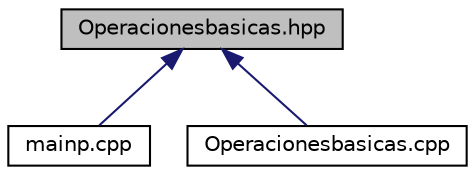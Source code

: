 digraph "Operacionesbasicas.hpp"
{
 // LATEX_PDF_SIZE
  edge [fontname="Helvetica",fontsize="10",labelfontname="Helvetica",labelfontsize="10"];
  node [fontname="Helvetica",fontsize="10",shape=record];
  Node1 [label="Operacionesbasicas.hpp",height=0.2,width=0.4,color="black", fillcolor="grey75", style="filled", fontcolor="black",tooltip=" "];
  Node1 -> Node2 [dir="back",color="midnightblue",fontsize="10",style="solid",fontname="Helvetica"];
  Node2 [label="mainp.cpp",height=0.2,width=0.4,color="black", fillcolor="white", style="filled",URL="$mainp_8cpp.html",tooltip=" "];
  Node1 -> Node3 [dir="back",color="midnightblue",fontsize="10",style="solid",fontname="Helvetica"];
  Node3 [label="Operacionesbasicas.cpp",height=0.2,width=0.4,color="black", fillcolor="white", style="filled",URL="$_operacionesbasicas_8cpp.html",tooltip=" "];
}
